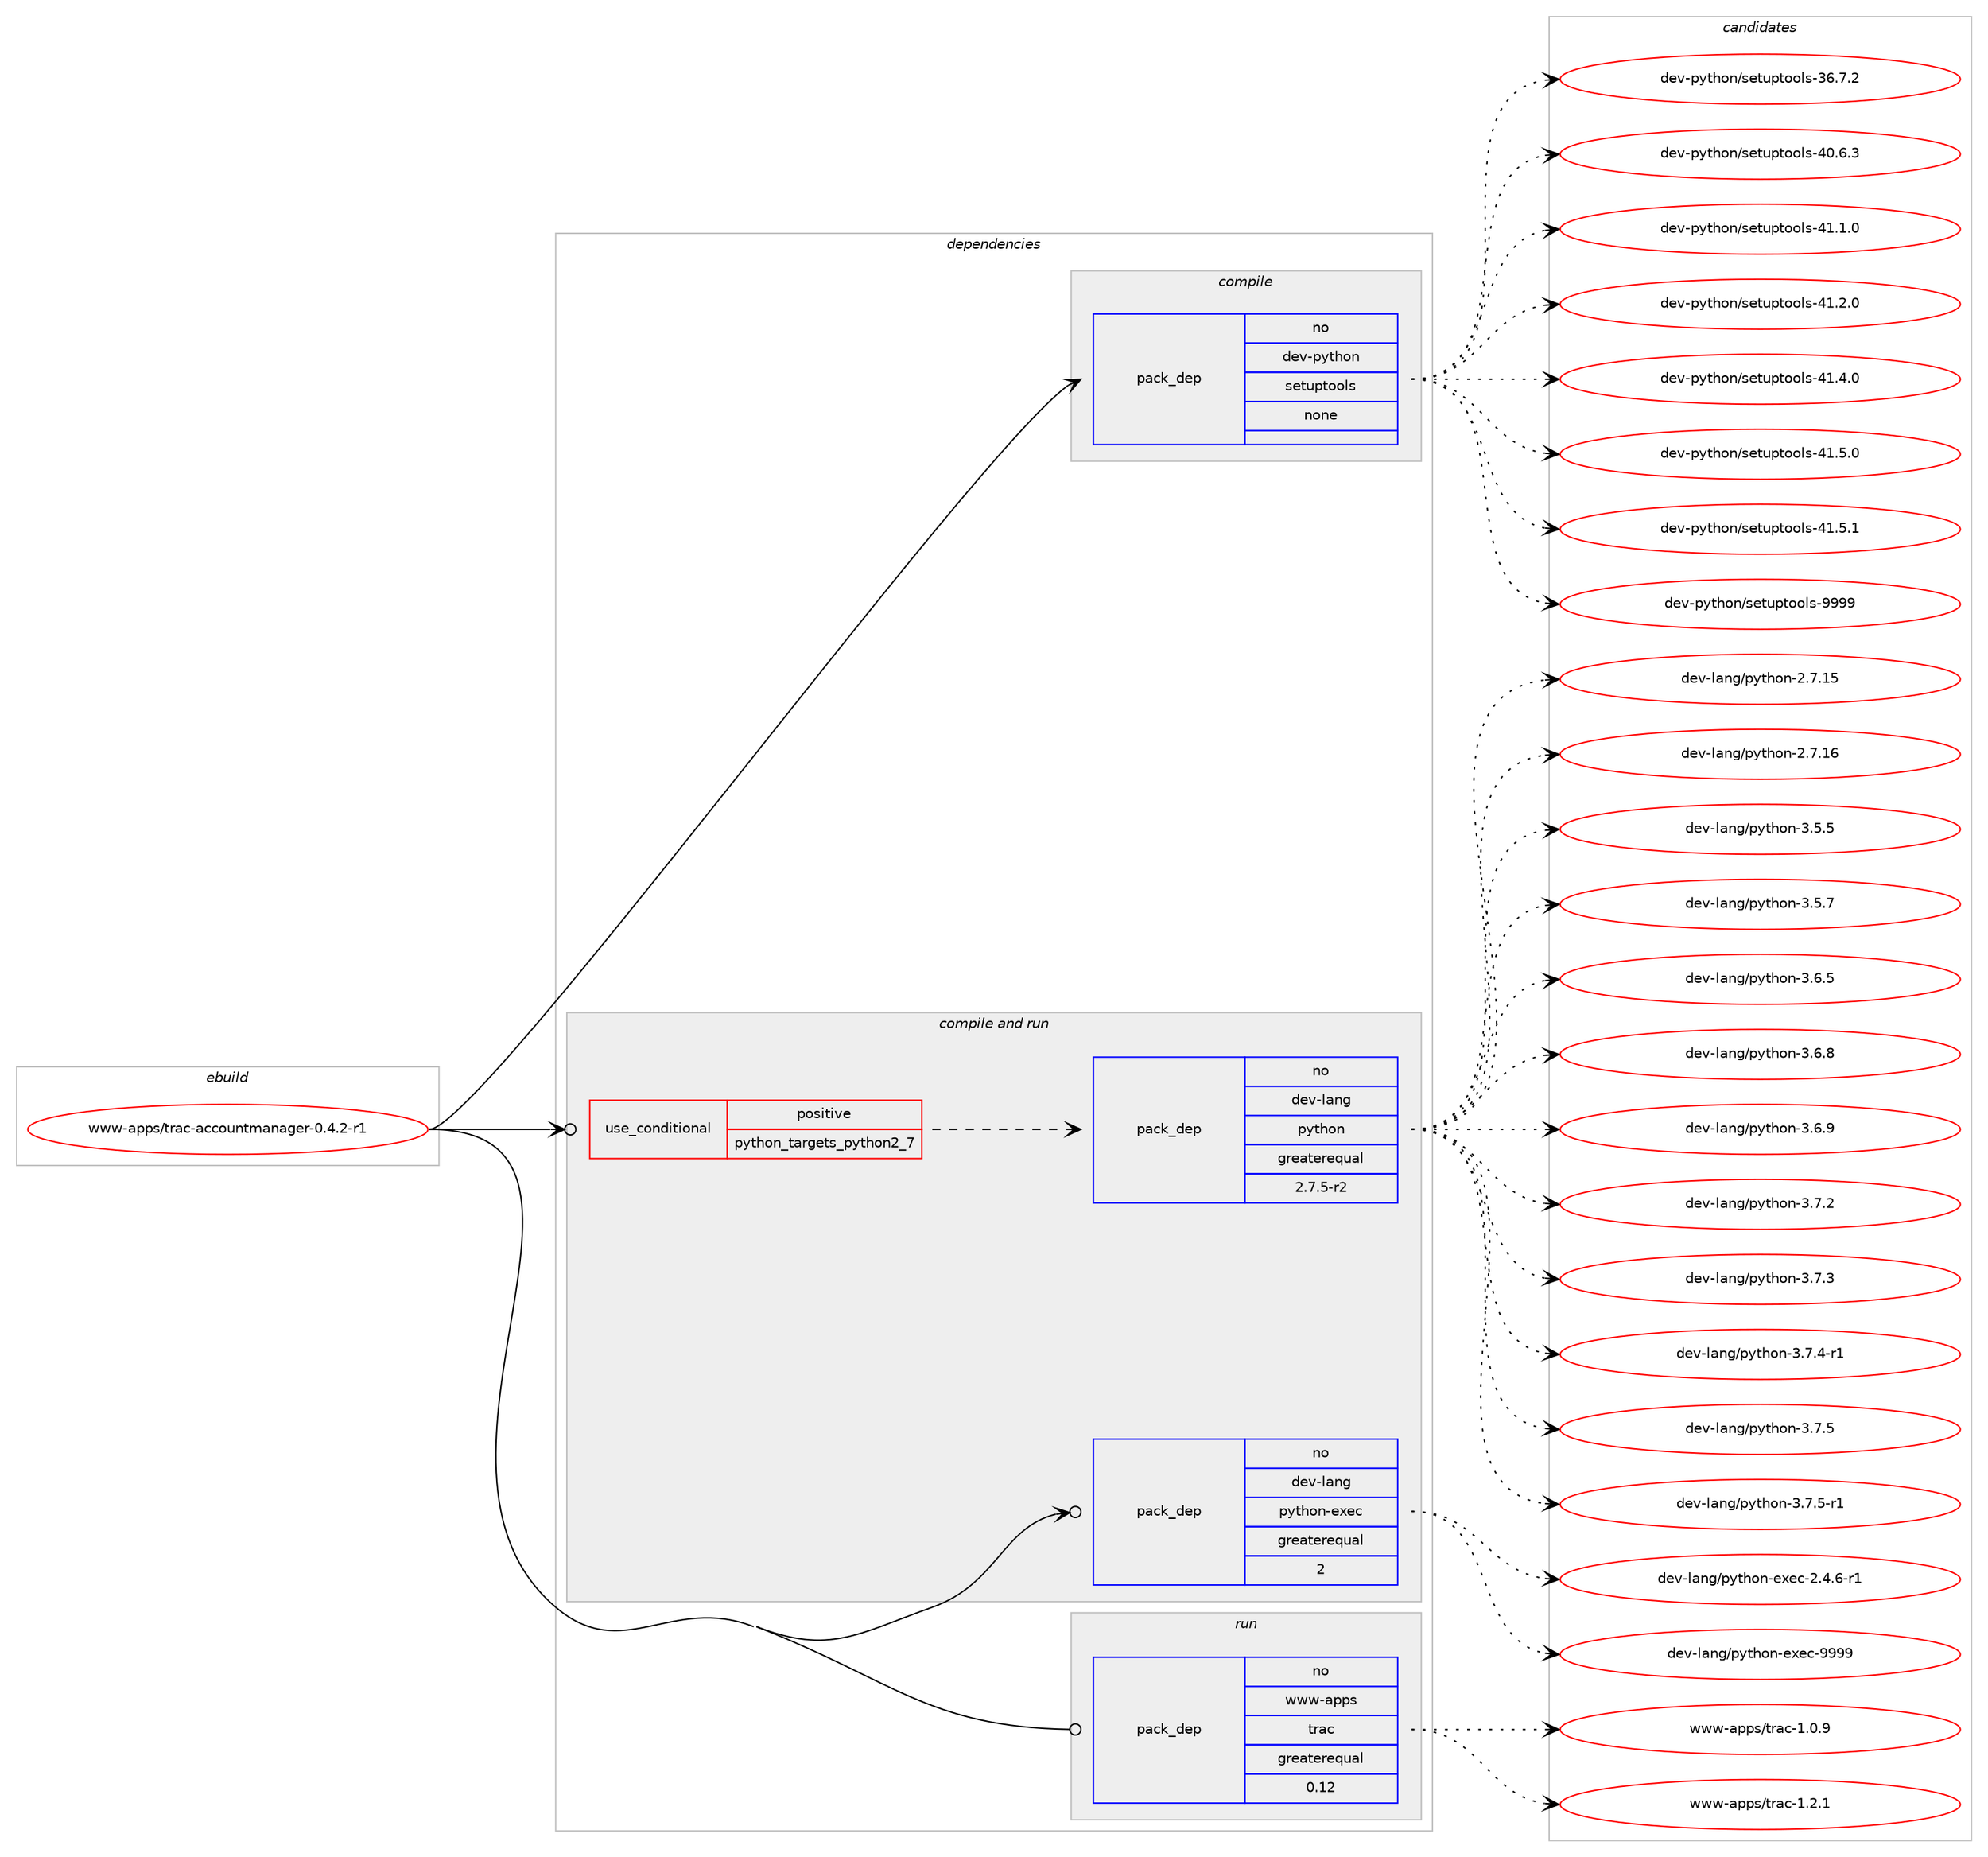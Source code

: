 digraph prolog {

# *************
# Graph options
# *************

newrank=true;
concentrate=true;
compound=true;
graph [rankdir=LR,fontname=Helvetica,fontsize=10,ranksep=1.5];#, ranksep=2.5, nodesep=0.2];
edge  [arrowhead=vee];
node  [fontname=Helvetica,fontsize=10];

# **********
# The ebuild
# **********

subgraph cluster_leftcol {
color=gray;
rank=same;
label=<<i>ebuild</i>>;
id [label="www-apps/trac-accountmanager-0.4.2-r1", color=red, width=4, href="../www-apps/trac-accountmanager-0.4.2-r1.svg"];
}

# ****************
# The dependencies
# ****************

subgraph cluster_midcol {
color=gray;
label=<<i>dependencies</i>>;
subgraph cluster_compile {
fillcolor="#eeeeee";
style=filled;
label=<<i>compile</i>>;
subgraph pack672845 {
dependency906391 [label=<<TABLE BORDER="0" CELLBORDER="1" CELLSPACING="0" CELLPADDING="4" WIDTH="220"><TR><TD ROWSPAN="6" CELLPADDING="30">pack_dep</TD></TR><TR><TD WIDTH="110">no</TD></TR><TR><TD>dev-python</TD></TR><TR><TD>setuptools</TD></TR><TR><TD>none</TD></TR><TR><TD></TD></TR></TABLE>>, shape=none, color=blue];
}
id:e -> dependency906391:w [weight=20,style="solid",arrowhead="vee"];
}
subgraph cluster_compileandrun {
fillcolor="#eeeeee";
style=filled;
label=<<i>compile and run</i>>;
subgraph cond217239 {
dependency906392 [label=<<TABLE BORDER="0" CELLBORDER="1" CELLSPACING="0" CELLPADDING="4"><TR><TD ROWSPAN="3" CELLPADDING="10">use_conditional</TD></TR><TR><TD>positive</TD></TR><TR><TD>python_targets_python2_7</TD></TR></TABLE>>, shape=none, color=red];
subgraph pack672846 {
dependency906393 [label=<<TABLE BORDER="0" CELLBORDER="1" CELLSPACING="0" CELLPADDING="4" WIDTH="220"><TR><TD ROWSPAN="6" CELLPADDING="30">pack_dep</TD></TR><TR><TD WIDTH="110">no</TD></TR><TR><TD>dev-lang</TD></TR><TR><TD>python</TD></TR><TR><TD>greaterequal</TD></TR><TR><TD>2.7.5-r2</TD></TR></TABLE>>, shape=none, color=blue];
}
dependency906392:e -> dependency906393:w [weight=20,style="dashed",arrowhead="vee"];
}
id:e -> dependency906392:w [weight=20,style="solid",arrowhead="odotvee"];
subgraph pack672847 {
dependency906394 [label=<<TABLE BORDER="0" CELLBORDER="1" CELLSPACING="0" CELLPADDING="4" WIDTH="220"><TR><TD ROWSPAN="6" CELLPADDING="30">pack_dep</TD></TR><TR><TD WIDTH="110">no</TD></TR><TR><TD>dev-lang</TD></TR><TR><TD>python-exec</TD></TR><TR><TD>greaterequal</TD></TR><TR><TD>2</TD></TR></TABLE>>, shape=none, color=blue];
}
id:e -> dependency906394:w [weight=20,style="solid",arrowhead="odotvee"];
}
subgraph cluster_run {
fillcolor="#eeeeee";
style=filled;
label=<<i>run</i>>;
subgraph pack672848 {
dependency906395 [label=<<TABLE BORDER="0" CELLBORDER="1" CELLSPACING="0" CELLPADDING="4" WIDTH="220"><TR><TD ROWSPAN="6" CELLPADDING="30">pack_dep</TD></TR><TR><TD WIDTH="110">no</TD></TR><TR><TD>www-apps</TD></TR><TR><TD>trac</TD></TR><TR><TD>greaterequal</TD></TR><TR><TD>0.12</TD></TR></TABLE>>, shape=none, color=blue];
}
id:e -> dependency906395:w [weight=20,style="solid",arrowhead="odot"];
}
}

# **************
# The candidates
# **************

subgraph cluster_choices {
rank=same;
color=gray;
label=<<i>candidates</i>>;

subgraph choice672845 {
color=black;
nodesep=1;
choice100101118451121211161041111104711510111611711211611111110811545515446554650 [label="dev-python/setuptools-36.7.2", color=red, width=4,href="../dev-python/setuptools-36.7.2.svg"];
choice100101118451121211161041111104711510111611711211611111110811545524846544651 [label="dev-python/setuptools-40.6.3", color=red, width=4,href="../dev-python/setuptools-40.6.3.svg"];
choice100101118451121211161041111104711510111611711211611111110811545524946494648 [label="dev-python/setuptools-41.1.0", color=red, width=4,href="../dev-python/setuptools-41.1.0.svg"];
choice100101118451121211161041111104711510111611711211611111110811545524946504648 [label="dev-python/setuptools-41.2.0", color=red, width=4,href="../dev-python/setuptools-41.2.0.svg"];
choice100101118451121211161041111104711510111611711211611111110811545524946524648 [label="dev-python/setuptools-41.4.0", color=red, width=4,href="../dev-python/setuptools-41.4.0.svg"];
choice100101118451121211161041111104711510111611711211611111110811545524946534648 [label="dev-python/setuptools-41.5.0", color=red, width=4,href="../dev-python/setuptools-41.5.0.svg"];
choice100101118451121211161041111104711510111611711211611111110811545524946534649 [label="dev-python/setuptools-41.5.1", color=red, width=4,href="../dev-python/setuptools-41.5.1.svg"];
choice10010111845112121116104111110471151011161171121161111111081154557575757 [label="dev-python/setuptools-9999", color=red, width=4,href="../dev-python/setuptools-9999.svg"];
dependency906391:e -> choice100101118451121211161041111104711510111611711211611111110811545515446554650:w [style=dotted,weight="100"];
dependency906391:e -> choice100101118451121211161041111104711510111611711211611111110811545524846544651:w [style=dotted,weight="100"];
dependency906391:e -> choice100101118451121211161041111104711510111611711211611111110811545524946494648:w [style=dotted,weight="100"];
dependency906391:e -> choice100101118451121211161041111104711510111611711211611111110811545524946504648:w [style=dotted,weight="100"];
dependency906391:e -> choice100101118451121211161041111104711510111611711211611111110811545524946524648:w [style=dotted,weight="100"];
dependency906391:e -> choice100101118451121211161041111104711510111611711211611111110811545524946534648:w [style=dotted,weight="100"];
dependency906391:e -> choice100101118451121211161041111104711510111611711211611111110811545524946534649:w [style=dotted,weight="100"];
dependency906391:e -> choice10010111845112121116104111110471151011161171121161111111081154557575757:w [style=dotted,weight="100"];
}
subgraph choice672846 {
color=black;
nodesep=1;
choice10010111845108971101034711212111610411111045504655464953 [label="dev-lang/python-2.7.15", color=red, width=4,href="../dev-lang/python-2.7.15.svg"];
choice10010111845108971101034711212111610411111045504655464954 [label="dev-lang/python-2.7.16", color=red, width=4,href="../dev-lang/python-2.7.16.svg"];
choice100101118451089711010347112121116104111110455146534653 [label="dev-lang/python-3.5.5", color=red, width=4,href="../dev-lang/python-3.5.5.svg"];
choice100101118451089711010347112121116104111110455146534655 [label="dev-lang/python-3.5.7", color=red, width=4,href="../dev-lang/python-3.5.7.svg"];
choice100101118451089711010347112121116104111110455146544653 [label="dev-lang/python-3.6.5", color=red, width=4,href="../dev-lang/python-3.6.5.svg"];
choice100101118451089711010347112121116104111110455146544656 [label="dev-lang/python-3.6.8", color=red, width=4,href="../dev-lang/python-3.6.8.svg"];
choice100101118451089711010347112121116104111110455146544657 [label="dev-lang/python-3.6.9", color=red, width=4,href="../dev-lang/python-3.6.9.svg"];
choice100101118451089711010347112121116104111110455146554650 [label="dev-lang/python-3.7.2", color=red, width=4,href="../dev-lang/python-3.7.2.svg"];
choice100101118451089711010347112121116104111110455146554651 [label="dev-lang/python-3.7.3", color=red, width=4,href="../dev-lang/python-3.7.3.svg"];
choice1001011184510897110103471121211161041111104551465546524511449 [label="dev-lang/python-3.7.4-r1", color=red, width=4,href="../dev-lang/python-3.7.4-r1.svg"];
choice100101118451089711010347112121116104111110455146554653 [label="dev-lang/python-3.7.5", color=red, width=4,href="../dev-lang/python-3.7.5.svg"];
choice1001011184510897110103471121211161041111104551465546534511449 [label="dev-lang/python-3.7.5-r1", color=red, width=4,href="../dev-lang/python-3.7.5-r1.svg"];
dependency906393:e -> choice10010111845108971101034711212111610411111045504655464953:w [style=dotted,weight="100"];
dependency906393:e -> choice10010111845108971101034711212111610411111045504655464954:w [style=dotted,weight="100"];
dependency906393:e -> choice100101118451089711010347112121116104111110455146534653:w [style=dotted,weight="100"];
dependency906393:e -> choice100101118451089711010347112121116104111110455146534655:w [style=dotted,weight="100"];
dependency906393:e -> choice100101118451089711010347112121116104111110455146544653:w [style=dotted,weight="100"];
dependency906393:e -> choice100101118451089711010347112121116104111110455146544656:w [style=dotted,weight="100"];
dependency906393:e -> choice100101118451089711010347112121116104111110455146544657:w [style=dotted,weight="100"];
dependency906393:e -> choice100101118451089711010347112121116104111110455146554650:w [style=dotted,weight="100"];
dependency906393:e -> choice100101118451089711010347112121116104111110455146554651:w [style=dotted,weight="100"];
dependency906393:e -> choice1001011184510897110103471121211161041111104551465546524511449:w [style=dotted,weight="100"];
dependency906393:e -> choice100101118451089711010347112121116104111110455146554653:w [style=dotted,weight="100"];
dependency906393:e -> choice1001011184510897110103471121211161041111104551465546534511449:w [style=dotted,weight="100"];
}
subgraph choice672847 {
color=black;
nodesep=1;
choice10010111845108971101034711212111610411111045101120101994550465246544511449 [label="dev-lang/python-exec-2.4.6-r1", color=red, width=4,href="../dev-lang/python-exec-2.4.6-r1.svg"];
choice10010111845108971101034711212111610411111045101120101994557575757 [label="dev-lang/python-exec-9999", color=red, width=4,href="../dev-lang/python-exec-9999.svg"];
dependency906394:e -> choice10010111845108971101034711212111610411111045101120101994550465246544511449:w [style=dotted,weight="100"];
dependency906394:e -> choice10010111845108971101034711212111610411111045101120101994557575757:w [style=dotted,weight="100"];
}
subgraph choice672848 {
color=black;
nodesep=1;
choice1191191194597112112115471161149799454946484657 [label="www-apps/trac-1.0.9", color=red, width=4,href="../www-apps/trac-1.0.9.svg"];
choice1191191194597112112115471161149799454946504649 [label="www-apps/trac-1.2.1", color=red, width=4,href="../www-apps/trac-1.2.1.svg"];
dependency906395:e -> choice1191191194597112112115471161149799454946484657:w [style=dotted,weight="100"];
dependency906395:e -> choice1191191194597112112115471161149799454946504649:w [style=dotted,weight="100"];
}
}

}
